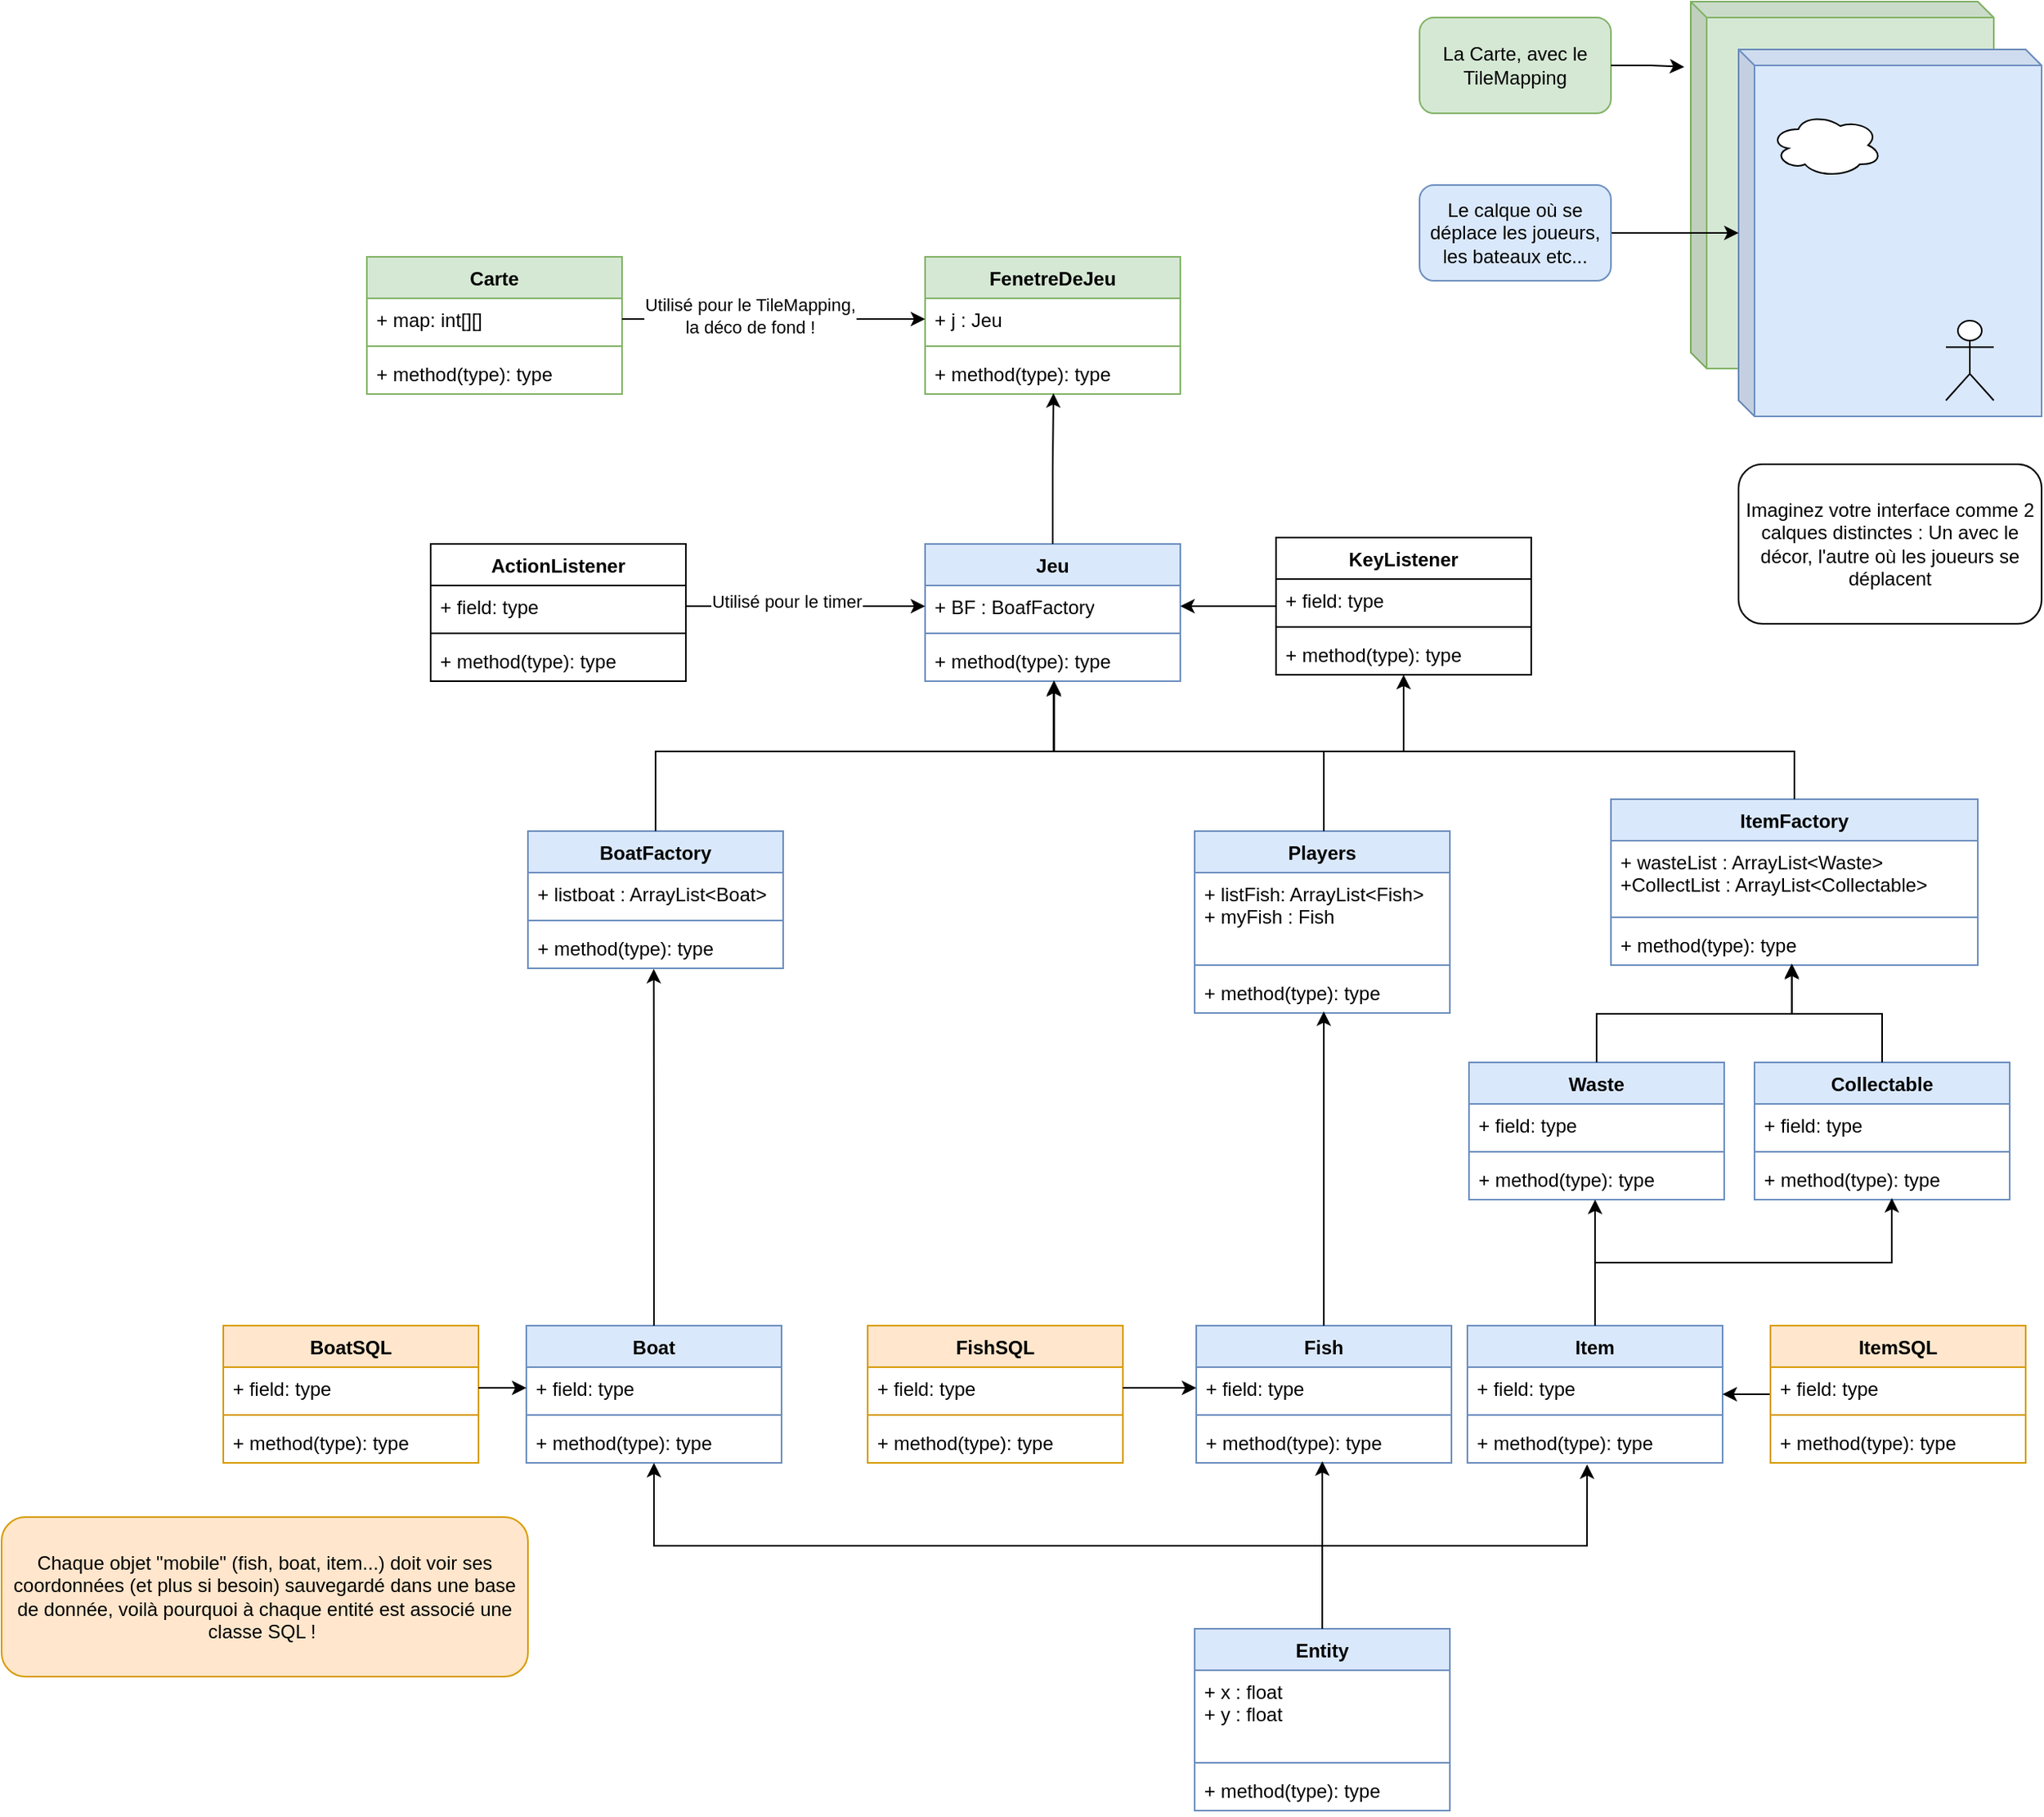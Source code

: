 <mxfile version="26.2.15" pages="2">
  <diagram id="wMx2Sbm0326QhORqxBeB" name="UML">
    <mxGraphModel dx="2183" dy="2017" grid="1" gridSize="10" guides="1" tooltips="1" connect="1" arrows="1" fold="1" page="1" pageScale="1" pageWidth="827" pageHeight="1169" math="0" shadow="0">
      <root>
        <mxCell id="0" />
        <mxCell id="1" parent="0" />
        <mxCell id="l6ayqC-Qjcif75c0pYKw-1" value="FenetreDeJeu" style="swimlane;fontStyle=1;align=center;verticalAlign=top;childLayout=stackLayout;horizontal=1;startSize=26;horizontalStack=0;resizeParent=1;resizeParentMax=0;resizeLast=0;collapsible=1;marginBottom=0;whiteSpace=wrap;html=1;fillColor=#d5e8d4;strokeColor=#82b366;" vertex="1" parent="1">
          <mxGeometry x="370" y="80" width="160" height="86" as="geometry" />
        </mxCell>
        <mxCell id="l6ayqC-Qjcif75c0pYKw-2" value="+ j : Jeu" style="text;strokeColor=none;fillColor=none;align=left;verticalAlign=top;spacingLeft=4;spacingRight=4;overflow=hidden;rotatable=0;points=[[0,0.5],[1,0.5]];portConstraint=eastwest;whiteSpace=wrap;html=1;" vertex="1" parent="l6ayqC-Qjcif75c0pYKw-1">
          <mxGeometry y="26" width="160" height="26" as="geometry" />
        </mxCell>
        <mxCell id="l6ayqC-Qjcif75c0pYKw-3" value="" style="line;strokeWidth=1;fillColor=none;align=left;verticalAlign=middle;spacingTop=-1;spacingLeft=3;spacingRight=3;rotatable=0;labelPosition=right;points=[];portConstraint=eastwest;strokeColor=inherit;" vertex="1" parent="l6ayqC-Qjcif75c0pYKw-1">
          <mxGeometry y="52" width="160" height="8" as="geometry" />
        </mxCell>
        <mxCell id="l6ayqC-Qjcif75c0pYKw-4" value="+ method(type): type" style="text;strokeColor=none;fillColor=none;align=left;verticalAlign=top;spacingLeft=4;spacingRight=4;overflow=hidden;rotatable=0;points=[[0,0.5],[1,0.5]];portConstraint=eastwest;whiteSpace=wrap;html=1;" vertex="1" parent="l6ayqC-Qjcif75c0pYKw-1">
          <mxGeometry y="60" width="160" height="26" as="geometry" />
        </mxCell>
        <mxCell id="l6ayqC-Qjcif75c0pYKw-5" value="Jeu" style="swimlane;fontStyle=1;align=center;verticalAlign=top;childLayout=stackLayout;horizontal=1;startSize=26;horizontalStack=0;resizeParent=1;resizeParentMax=0;resizeLast=0;collapsible=1;marginBottom=0;whiteSpace=wrap;html=1;fillColor=#dae8fc;strokeColor=#6c8ebf;" vertex="1" parent="1">
          <mxGeometry x="370" y="260" width="160" height="86" as="geometry" />
        </mxCell>
        <mxCell id="l6ayqC-Qjcif75c0pYKw-6" value="+ BF : BoafFactory" style="text;strokeColor=none;fillColor=none;align=left;verticalAlign=top;spacingLeft=4;spacingRight=4;overflow=hidden;rotatable=0;points=[[0,0.5],[1,0.5]];portConstraint=eastwest;whiteSpace=wrap;html=1;" vertex="1" parent="l6ayqC-Qjcif75c0pYKw-5">
          <mxGeometry y="26" width="160" height="26" as="geometry" />
        </mxCell>
        <mxCell id="l6ayqC-Qjcif75c0pYKw-7" value="" style="line;strokeWidth=1;fillColor=none;align=left;verticalAlign=middle;spacingTop=-1;spacingLeft=3;spacingRight=3;rotatable=0;labelPosition=right;points=[];portConstraint=eastwest;strokeColor=inherit;" vertex="1" parent="l6ayqC-Qjcif75c0pYKw-5">
          <mxGeometry y="52" width="160" height="8" as="geometry" />
        </mxCell>
        <mxCell id="l6ayqC-Qjcif75c0pYKw-8" value="+ method(type): type" style="text;strokeColor=none;fillColor=none;align=left;verticalAlign=top;spacingLeft=4;spacingRight=4;overflow=hidden;rotatable=0;points=[[0,0.5],[1,0.5]];portConstraint=eastwest;whiteSpace=wrap;html=1;" vertex="1" parent="l6ayqC-Qjcif75c0pYKw-5">
          <mxGeometry y="60" width="160" height="26" as="geometry" />
        </mxCell>
        <mxCell id="l6ayqC-Qjcif75c0pYKw-10" value="Entity" style="swimlane;fontStyle=1;align=center;verticalAlign=top;childLayout=stackLayout;horizontal=1;startSize=26;horizontalStack=0;resizeParent=1;resizeParentMax=0;resizeLast=0;collapsible=1;marginBottom=0;whiteSpace=wrap;html=1;fillColor=#dae8fc;strokeColor=#6c8ebf;" vertex="1" parent="1">
          <mxGeometry x="539" y="940" width="160" height="114" as="geometry" />
        </mxCell>
        <mxCell id="l6ayqC-Qjcif75c0pYKw-11" value="+ x : float&lt;div&gt;+ y : float&lt;/div&gt;" style="text;strokeColor=none;fillColor=none;align=left;verticalAlign=top;spacingLeft=4;spacingRight=4;overflow=hidden;rotatable=0;points=[[0,0.5],[1,0.5]];portConstraint=eastwest;whiteSpace=wrap;html=1;" vertex="1" parent="l6ayqC-Qjcif75c0pYKw-10">
          <mxGeometry y="26" width="160" height="54" as="geometry" />
        </mxCell>
        <mxCell id="l6ayqC-Qjcif75c0pYKw-12" value="" style="line;strokeWidth=1;fillColor=none;align=left;verticalAlign=middle;spacingTop=-1;spacingLeft=3;spacingRight=3;rotatable=0;labelPosition=right;points=[];portConstraint=eastwest;strokeColor=inherit;" vertex="1" parent="l6ayqC-Qjcif75c0pYKw-10">
          <mxGeometry y="80" width="160" height="8" as="geometry" />
        </mxCell>
        <mxCell id="l6ayqC-Qjcif75c0pYKw-13" value="+ method(type): type" style="text;strokeColor=none;fillColor=none;align=left;verticalAlign=top;spacingLeft=4;spacingRight=4;overflow=hidden;rotatable=0;points=[[0,0.5],[1,0.5]];portConstraint=eastwest;whiteSpace=wrap;html=1;" vertex="1" parent="l6ayqC-Qjcif75c0pYKw-10">
          <mxGeometry y="88" width="160" height="26" as="geometry" />
        </mxCell>
        <mxCell id="l6ayqC-Qjcif75c0pYKw-14" value="Boat" style="swimlane;fontStyle=1;align=center;verticalAlign=top;childLayout=stackLayout;horizontal=1;startSize=26;horizontalStack=0;resizeParent=1;resizeParentMax=0;resizeLast=0;collapsible=1;marginBottom=0;whiteSpace=wrap;html=1;fillColor=#dae8fc;strokeColor=#6c8ebf;" vertex="1" parent="1">
          <mxGeometry x="120" y="750" width="160" height="86" as="geometry" />
        </mxCell>
        <mxCell id="l6ayqC-Qjcif75c0pYKw-15" value="+ field: type" style="text;strokeColor=none;fillColor=none;align=left;verticalAlign=top;spacingLeft=4;spacingRight=4;overflow=hidden;rotatable=0;points=[[0,0.5],[1,0.5]];portConstraint=eastwest;whiteSpace=wrap;html=1;" vertex="1" parent="l6ayqC-Qjcif75c0pYKw-14">
          <mxGeometry y="26" width="160" height="26" as="geometry" />
        </mxCell>
        <mxCell id="l6ayqC-Qjcif75c0pYKw-16" value="" style="line;strokeWidth=1;fillColor=none;align=left;verticalAlign=middle;spacingTop=-1;spacingLeft=3;spacingRight=3;rotatable=0;labelPosition=right;points=[];portConstraint=eastwest;strokeColor=inherit;" vertex="1" parent="l6ayqC-Qjcif75c0pYKw-14">
          <mxGeometry y="52" width="160" height="8" as="geometry" />
        </mxCell>
        <mxCell id="l6ayqC-Qjcif75c0pYKw-17" value="+ method(type): type" style="text;strokeColor=none;fillColor=none;align=left;verticalAlign=top;spacingLeft=4;spacingRight=4;overflow=hidden;rotatable=0;points=[[0,0.5],[1,0.5]];portConstraint=eastwest;whiteSpace=wrap;html=1;" vertex="1" parent="l6ayqC-Qjcif75c0pYKw-14">
          <mxGeometry y="60" width="160" height="26" as="geometry" />
        </mxCell>
        <mxCell id="l6ayqC-Qjcif75c0pYKw-18" value="Waste" style="swimlane;fontStyle=1;align=center;verticalAlign=top;childLayout=stackLayout;horizontal=1;startSize=26;horizontalStack=0;resizeParent=1;resizeParentMax=0;resizeLast=0;collapsible=1;marginBottom=0;whiteSpace=wrap;html=1;fillColor=#dae8fc;strokeColor=#6c8ebf;" vertex="1" parent="1">
          <mxGeometry x="711" y="585" width="160" height="86" as="geometry" />
        </mxCell>
        <mxCell id="l6ayqC-Qjcif75c0pYKw-19" value="+ field: type" style="text;strokeColor=none;fillColor=none;align=left;verticalAlign=top;spacingLeft=4;spacingRight=4;overflow=hidden;rotatable=0;points=[[0,0.5],[1,0.5]];portConstraint=eastwest;whiteSpace=wrap;html=1;" vertex="1" parent="l6ayqC-Qjcif75c0pYKw-18">
          <mxGeometry y="26" width="160" height="26" as="geometry" />
        </mxCell>
        <mxCell id="l6ayqC-Qjcif75c0pYKw-20" value="" style="line;strokeWidth=1;fillColor=none;align=left;verticalAlign=middle;spacingTop=-1;spacingLeft=3;spacingRight=3;rotatable=0;labelPosition=right;points=[];portConstraint=eastwest;strokeColor=inherit;" vertex="1" parent="l6ayqC-Qjcif75c0pYKw-18">
          <mxGeometry y="52" width="160" height="8" as="geometry" />
        </mxCell>
        <mxCell id="l6ayqC-Qjcif75c0pYKw-21" value="+ method(type): type" style="text;strokeColor=none;fillColor=none;align=left;verticalAlign=top;spacingLeft=4;spacingRight=4;overflow=hidden;rotatable=0;points=[[0,0.5],[1,0.5]];portConstraint=eastwest;whiteSpace=wrap;html=1;" vertex="1" parent="l6ayqC-Qjcif75c0pYKw-18">
          <mxGeometry y="60" width="160" height="26" as="geometry" />
        </mxCell>
        <mxCell id="l6ayqC-Qjcif75c0pYKw-22" value="Item" style="swimlane;fontStyle=1;align=center;verticalAlign=top;childLayout=stackLayout;horizontal=1;startSize=26;horizontalStack=0;resizeParent=1;resizeParentMax=0;resizeLast=0;collapsible=1;marginBottom=0;whiteSpace=wrap;html=1;fillColor=#dae8fc;strokeColor=#6c8ebf;" vertex="1" parent="1">
          <mxGeometry x="710" y="750" width="160" height="86" as="geometry" />
        </mxCell>
        <mxCell id="l6ayqC-Qjcif75c0pYKw-23" value="+ field: type" style="text;strokeColor=none;fillColor=none;align=left;verticalAlign=top;spacingLeft=4;spacingRight=4;overflow=hidden;rotatable=0;points=[[0,0.5],[1,0.5]];portConstraint=eastwest;whiteSpace=wrap;html=1;" vertex="1" parent="l6ayqC-Qjcif75c0pYKw-22">
          <mxGeometry y="26" width="160" height="26" as="geometry" />
        </mxCell>
        <mxCell id="l6ayqC-Qjcif75c0pYKw-24" value="" style="line;strokeWidth=1;fillColor=none;align=left;verticalAlign=middle;spacingTop=-1;spacingLeft=3;spacingRight=3;rotatable=0;labelPosition=right;points=[];portConstraint=eastwest;strokeColor=inherit;" vertex="1" parent="l6ayqC-Qjcif75c0pYKw-22">
          <mxGeometry y="52" width="160" height="8" as="geometry" />
        </mxCell>
        <mxCell id="l6ayqC-Qjcif75c0pYKw-25" value="+ method(type): type" style="text;strokeColor=none;fillColor=none;align=left;verticalAlign=top;spacingLeft=4;spacingRight=4;overflow=hidden;rotatable=0;points=[[0,0.5],[1,0.5]];portConstraint=eastwest;whiteSpace=wrap;html=1;" vertex="1" parent="l6ayqC-Qjcif75c0pYKw-22">
          <mxGeometry y="60" width="160" height="26" as="geometry" />
        </mxCell>
        <mxCell id="l6ayqC-Qjcif75c0pYKw-26" style="edgeStyle=orthogonalEdgeStyle;rounded=0;orthogonalLoop=1;jettySize=auto;html=1;entryX=0.5;entryY=1;entryDx=0;entryDy=0;entryPerimeter=0;exitX=0.5;exitY=0;exitDx=0;exitDy=0;" edge="1" parent="1" source="l6ayqC-Qjcif75c0pYKw-10" target="l6ayqC-Qjcif75c0pYKw-17">
          <mxGeometry relative="1" as="geometry" />
        </mxCell>
        <mxCell id="l6ayqC-Qjcif75c0pYKw-27" value="Fish" style="swimlane;fontStyle=1;align=center;verticalAlign=top;childLayout=stackLayout;horizontal=1;startSize=26;horizontalStack=0;resizeParent=1;resizeParentMax=0;resizeLast=0;collapsible=1;marginBottom=0;whiteSpace=wrap;html=1;fillColor=#dae8fc;strokeColor=#6c8ebf;" vertex="1" parent="1">
          <mxGeometry x="540" y="750" width="160" height="86" as="geometry" />
        </mxCell>
        <mxCell id="l6ayqC-Qjcif75c0pYKw-28" value="+ field: type" style="text;strokeColor=none;fillColor=none;align=left;verticalAlign=top;spacingLeft=4;spacingRight=4;overflow=hidden;rotatable=0;points=[[0,0.5],[1,0.5]];portConstraint=eastwest;whiteSpace=wrap;html=1;" vertex="1" parent="l6ayqC-Qjcif75c0pYKw-27">
          <mxGeometry y="26" width="160" height="26" as="geometry" />
        </mxCell>
        <mxCell id="l6ayqC-Qjcif75c0pYKw-29" value="" style="line;strokeWidth=1;fillColor=none;align=left;verticalAlign=middle;spacingTop=-1;spacingLeft=3;spacingRight=3;rotatable=0;labelPosition=right;points=[];portConstraint=eastwest;strokeColor=inherit;" vertex="1" parent="l6ayqC-Qjcif75c0pYKw-27">
          <mxGeometry y="52" width="160" height="8" as="geometry" />
        </mxCell>
        <mxCell id="l6ayqC-Qjcif75c0pYKw-30" value="+ method(type): type" style="text;strokeColor=none;fillColor=none;align=left;verticalAlign=top;spacingLeft=4;spacingRight=4;overflow=hidden;rotatable=0;points=[[0,0.5],[1,0.5]];portConstraint=eastwest;whiteSpace=wrap;html=1;" vertex="1" parent="l6ayqC-Qjcif75c0pYKw-27">
          <mxGeometry y="60" width="160" height="26" as="geometry" />
        </mxCell>
        <mxCell id="l6ayqC-Qjcif75c0pYKw-31" style="edgeStyle=orthogonalEdgeStyle;rounded=0;orthogonalLoop=1;jettySize=auto;html=1;entryX=0.494;entryY=0.962;entryDx=0;entryDy=0;entryPerimeter=0;" edge="1" parent="1" source="l6ayqC-Qjcif75c0pYKw-10" target="l6ayqC-Qjcif75c0pYKw-30">
          <mxGeometry relative="1" as="geometry" />
        </mxCell>
        <mxCell id="l6ayqC-Qjcif75c0pYKw-32" style="edgeStyle=orthogonalEdgeStyle;rounded=0;orthogonalLoop=1;jettySize=auto;html=1;entryX=0.469;entryY=1.038;entryDx=0;entryDy=0;entryPerimeter=0;" edge="1" parent="1" source="l6ayqC-Qjcif75c0pYKw-10" target="l6ayqC-Qjcif75c0pYKw-25">
          <mxGeometry relative="1" as="geometry" />
        </mxCell>
        <mxCell id="l6ayqC-Qjcif75c0pYKw-33" style="edgeStyle=orthogonalEdgeStyle;rounded=0;orthogonalLoop=1;jettySize=auto;html=1;entryX=0.494;entryY=1;entryDx=0;entryDy=0;entryPerimeter=0;" edge="1" parent="1" source="l6ayqC-Qjcif75c0pYKw-22" target="l6ayqC-Qjcif75c0pYKw-21">
          <mxGeometry relative="1" as="geometry" />
        </mxCell>
        <mxCell id="l6ayqC-Qjcif75c0pYKw-34" value="Collectable" style="swimlane;fontStyle=1;align=center;verticalAlign=top;childLayout=stackLayout;horizontal=1;startSize=26;horizontalStack=0;resizeParent=1;resizeParentMax=0;resizeLast=0;collapsible=1;marginBottom=0;whiteSpace=wrap;html=1;fillColor=#dae8fc;strokeColor=#6c8ebf;" vertex="1" parent="1">
          <mxGeometry x="890" y="585" width="160" height="86" as="geometry" />
        </mxCell>
        <mxCell id="l6ayqC-Qjcif75c0pYKw-35" value="+ field: type" style="text;strokeColor=none;fillColor=none;align=left;verticalAlign=top;spacingLeft=4;spacingRight=4;overflow=hidden;rotatable=0;points=[[0,0.5],[1,0.5]];portConstraint=eastwest;whiteSpace=wrap;html=1;" vertex="1" parent="l6ayqC-Qjcif75c0pYKw-34">
          <mxGeometry y="26" width="160" height="26" as="geometry" />
        </mxCell>
        <mxCell id="l6ayqC-Qjcif75c0pYKw-36" value="" style="line;strokeWidth=1;fillColor=none;align=left;verticalAlign=middle;spacingTop=-1;spacingLeft=3;spacingRight=3;rotatable=0;labelPosition=right;points=[];portConstraint=eastwest;strokeColor=inherit;" vertex="1" parent="l6ayqC-Qjcif75c0pYKw-34">
          <mxGeometry y="52" width="160" height="8" as="geometry" />
        </mxCell>
        <mxCell id="l6ayqC-Qjcif75c0pYKw-37" value="+ method(type): type" style="text;strokeColor=none;fillColor=none;align=left;verticalAlign=top;spacingLeft=4;spacingRight=4;overflow=hidden;rotatable=0;points=[[0,0.5],[1,0.5]];portConstraint=eastwest;whiteSpace=wrap;html=1;" vertex="1" parent="l6ayqC-Qjcif75c0pYKw-34">
          <mxGeometry y="60" width="160" height="26" as="geometry" />
        </mxCell>
        <mxCell id="l6ayqC-Qjcif75c0pYKw-38" style="edgeStyle=orthogonalEdgeStyle;rounded=0;orthogonalLoop=1;jettySize=auto;html=1;exitX=0.5;exitY=0;exitDx=0;exitDy=0;entryX=0.538;entryY=0.962;entryDx=0;entryDy=0;entryPerimeter=0;" edge="1" parent="1" source="l6ayqC-Qjcif75c0pYKw-22" target="l6ayqC-Qjcif75c0pYKw-37">
          <mxGeometry relative="1" as="geometry" />
        </mxCell>
        <mxCell id="l6ayqC-Qjcif75c0pYKw-69" style="edgeStyle=orthogonalEdgeStyle;rounded=0;orthogonalLoop=1;jettySize=auto;html=1;entryX=0.5;entryY=1;entryDx=0;entryDy=0;" edge="1" parent="1" source="l6ayqC-Qjcif75c0pYKw-39" target="l6ayqC-Qjcif75c0pYKw-64">
          <mxGeometry relative="1" as="geometry">
            <Array as="points">
              <mxPoint x="620" y="390" />
              <mxPoint x="670" y="390" />
            </Array>
          </mxGeometry>
        </mxCell>
        <mxCell id="l6ayqC-Qjcif75c0pYKw-39" value="Players" style="swimlane;fontStyle=1;align=center;verticalAlign=top;childLayout=stackLayout;horizontal=1;startSize=26;horizontalStack=0;resizeParent=1;resizeParentMax=0;resizeLast=0;collapsible=1;marginBottom=0;whiteSpace=wrap;html=1;fillColor=#dae8fc;strokeColor=#6c8ebf;" vertex="1" parent="1">
          <mxGeometry x="539" y="440" width="160" height="114" as="geometry" />
        </mxCell>
        <mxCell id="l6ayqC-Qjcif75c0pYKw-40" value="+ listFish: ArrayList&amp;lt;Fish&amp;gt;&lt;br&gt;+ myFish : Fish" style="text;strokeColor=none;fillColor=none;align=left;verticalAlign=top;spacingLeft=4;spacingRight=4;overflow=hidden;rotatable=0;points=[[0,0.5],[1,0.5]];portConstraint=eastwest;whiteSpace=wrap;html=1;" vertex="1" parent="l6ayqC-Qjcif75c0pYKw-39">
          <mxGeometry y="26" width="160" height="54" as="geometry" />
        </mxCell>
        <mxCell id="l6ayqC-Qjcif75c0pYKw-41" value="" style="line;strokeWidth=1;fillColor=none;align=left;verticalAlign=middle;spacingTop=-1;spacingLeft=3;spacingRight=3;rotatable=0;labelPosition=right;points=[];portConstraint=eastwest;strokeColor=inherit;" vertex="1" parent="l6ayqC-Qjcif75c0pYKw-39">
          <mxGeometry y="80" width="160" height="8" as="geometry" />
        </mxCell>
        <mxCell id="l6ayqC-Qjcif75c0pYKw-42" value="+ method(type): type" style="text;strokeColor=none;fillColor=none;align=left;verticalAlign=top;spacingLeft=4;spacingRight=4;overflow=hidden;rotatable=0;points=[[0,0.5],[1,0.5]];portConstraint=eastwest;whiteSpace=wrap;html=1;" vertex="1" parent="l6ayqC-Qjcif75c0pYKw-39">
          <mxGeometry y="88" width="160" height="26" as="geometry" />
        </mxCell>
        <mxCell id="l6ayqC-Qjcif75c0pYKw-43" style="edgeStyle=orthogonalEdgeStyle;rounded=0;orthogonalLoop=1;jettySize=auto;html=1;entryX=0.506;entryY=0.962;entryDx=0;entryDy=0;entryPerimeter=0;" edge="1" parent="1" source="l6ayqC-Qjcif75c0pYKw-27" target="l6ayqC-Qjcif75c0pYKw-42">
          <mxGeometry relative="1" as="geometry" />
        </mxCell>
        <mxCell id="l6ayqC-Qjcif75c0pYKw-44" value="BoatFactory" style="swimlane;fontStyle=1;align=center;verticalAlign=top;childLayout=stackLayout;horizontal=1;startSize=26;horizontalStack=0;resizeParent=1;resizeParentMax=0;resizeLast=0;collapsible=1;marginBottom=0;whiteSpace=wrap;html=1;fillColor=#dae8fc;strokeColor=#6c8ebf;" vertex="1" parent="1">
          <mxGeometry x="121" y="440" width="160" height="86" as="geometry" />
        </mxCell>
        <mxCell id="l6ayqC-Qjcif75c0pYKw-45" value="+ listboat : ArrayList&amp;lt;Boat&amp;gt;" style="text;strokeColor=none;fillColor=none;align=left;verticalAlign=top;spacingLeft=4;spacingRight=4;overflow=hidden;rotatable=0;points=[[0,0.5],[1,0.5]];portConstraint=eastwest;whiteSpace=wrap;html=1;" vertex="1" parent="l6ayqC-Qjcif75c0pYKw-44">
          <mxGeometry y="26" width="160" height="26" as="geometry" />
        </mxCell>
        <mxCell id="l6ayqC-Qjcif75c0pYKw-46" value="" style="line;strokeWidth=1;fillColor=none;align=left;verticalAlign=middle;spacingTop=-1;spacingLeft=3;spacingRight=3;rotatable=0;labelPosition=right;points=[];portConstraint=eastwest;strokeColor=inherit;" vertex="1" parent="l6ayqC-Qjcif75c0pYKw-44">
          <mxGeometry y="52" width="160" height="8" as="geometry" />
        </mxCell>
        <mxCell id="l6ayqC-Qjcif75c0pYKw-47" value="+ method(type): type" style="text;strokeColor=none;fillColor=none;align=left;verticalAlign=top;spacingLeft=4;spacingRight=4;overflow=hidden;rotatable=0;points=[[0,0.5],[1,0.5]];portConstraint=eastwest;whiteSpace=wrap;html=1;" vertex="1" parent="l6ayqC-Qjcif75c0pYKw-44">
          <mxGeometry y="60" width="160" height="26" as="geometry" />
        </mxCell>
        <mxCell id="l6ayqC-Qjcif75c0pYKw-52" style="edgeStyle=orthogonalEdgeStyle;rounded=0;orthogonalLoop=1;jettySize=auto;html=1;exitX=0.5;exitY=0;exitDx=0;exitDy=0;entryX=0.493;entryY=1.013;entryDx=0;entryDy=0;entryPerimeter=0;" edge="1" parent="1" source="l6ayqC-Qjcif75c0pYKw-14" target="l6ayqC-Qjcif75c0pYKw-47">
          <mxGeometry relative="1" as="geometry" />
        </mxCell>
        <mxCell id="l6ayqC-Qjcif75c0pYKw-56" style="edgeStyle=orthogonalEdgeStyle;rounded=0;orthogonalLoop=1;jettySize=auto;html=1;entryX=0.503;entryY=0.981;entryDx=0;entryDy=0;entryPerimeter=0;" edge="1" parent="1" source="l6ayqC-Qjcif75c0pYKw-5" target="l6ayqC-Qjcif75c0pYKw-4">
          <mxGeometry relative="1" as="geometry" />
        </mxCell>
        <mxCell id="l6ayqC-Qjcif75c0pYKw-57" style="edgeStyle=orthogonalEdgeStyle;rounded=0;orthogonalLoop=1;jettySize=auto;html=1;entryX=0.505;entryY=0.981;entryDx=0;entryDy=0;entryPerimeter=0;" edge="1" parent="1" source="l6ayqC-Qjcif75c0pYKw-44" target="l6ayqC-Qjcif75c0pYKw-8">
          <mxGeometry relative="1" as="geometry">
            <Array as="points">
              <mxPoint x="201" y="390" />
              <mxPoint x="451" y="390" />
            </Array>
          </mxGeometry>
        </mxCell>
        <mxCell id="l6ayqC-Qjcif75c0pYKw-58" value="ActionListener" style="swimlane;fontStyle=1;align=center;verticalAlign=top;childLayout=stackLayout;horizontal=1;startSize=26;horizontalStack=0;resizeParent=1;resizeParentMax=0;resizeLast=0;collapsible=1;marginBottom=0;whiteSpace=wrap;html=1;" vertex="1" parent="1">
          <mxGeometry x="60" y="260" width="160" height="86" as="geometry" />
        </mxCell>
        <mxCell id="l6ayqC-Qjcif75c0pYKw-59" value="+ field: type" style="text;strokeColor=none;fillColor=none;align=left;verticalAlign=top;spacingLeft=4;spacingRight=4;overflow=hidden;rotatable=0;points=[[0,0.5],[1,0.5]];portConstraint=eastwest;whiteSpace=wrap;html=1;" vertex="1" parent="l6ayqC-Qjcif75c0pYKw-58">
          <mxGeometry y="26" width="160" height="26" as="geometry" />
        </mxCell>
        <mxCell id="l6ayqC-Qjcif75c0pYKw-60" value="" style="line;strokeWidth=1;fillColor=none;align=left;verticalAlign=middle;spacingTop=-1;spacingLeft=3;spacingRight=3;rotatable=0;labelPosition=right;points=[];portConstraint=eastwest;strokeColor=inherit;" vertex="1" parent="l6ayqC-Qjcif75c0pYKw-58">
          <mxGeometry y="52" width="160" height="8" as="geometry" />
        </mxCell>
        <mxCell id="l6ayqC-Qjcif75c0pYKw-61" value="+ method(type): type" style="text;strokeColor=none;fillColor=none;align=left;verticalAlign=top;spacingLeft=4;spacingRight=4;overflow=hidden;rotatable=0;points=[[0,0.5],[1,0.5]];portConstraint=eastwest;whiteSpace=wrap;html=1;" vertex="1" parent="l6ayqC-Qjcif75c0pYKw-58">
          <mxGeometry y="60" width="160" height="26" as="geometry" />
        </mxCell>
        <mxCell id="l6ayqC-Qjcif75c0pYKw-62" style="edgeStyle=orthogonalEdgeStyle;rounded=0;orthogonalLoop=1;jettySize=auto;html=1;" edge="1" parent="1" source="l6ayqC-Qjcif75c0pYKw-59" target="l6ayqC-Qjcif75c0pYKw-6">
          <mxGeometry relative="1" as="geometry" />
        </mxCell>
        <mxCell id="l6ayqC-Qjcif75c0pYKw-63" value="Utilisé pour le timer" style="edgeLabel;html=1;align=center;verticalAlign=middle;resizable=0;points=[];" vertex="1" connectable="0" parent="l6ayqC-Qjcif75c0pYKw-62">
          <mxGeometry x="-0.167" y="3" relative="1" as="geometry">
            <mxPoint as="offset" />
          </mxGeometry>
        </mxCell>
        <mxCell id="l6ayqC-Qjcif75c0pYKw-68" style="edgeStyle=orthogonalEdgeStyle;rounded=0;orthogonalLoop=1;jettySize=auto;html=1;entryX=1;entryY=0.5;entryDx=0;entryDy=0;" edge="1" parent="1" source="l6ayqC-Qjcif75c0pYKw-64" target="l6ayqC-Qjcif75c0pYKw-6">
          <mxGeometry relative="1" as="geometry" />
        </mxCell>
        <mxCell id="l6ayqC-Qjcif75c0pYKw-64" value="KeyListener" style="swimlane;fontStyle=1;align=center;verticalAlign=top;childLayout=stackLayout;horizontal=1;startSize=26;horizontalStack=0;resizeParent=1;resizeParentMax=0;resizeLast=0;collapsible=1;marginBottom=0;whiteSpace=wrap;html=1;" vertex="1" parent="1">
          <mxGeometry x="590" y="256" width="160" height="86" as="geometry" />
        </mxCell>
        <mxCell id="l6ayqC-Qjcif75c0pYKw-65" value="+ field: type" style="text;strokeColor=none;fillColor=none;align=left;verticalAlign=top;spacingLeft=4;spacingRight=4;overflow=hidden;rotatable=0;points=[[0,0.5],[1,0.5]];portConstraint=eastwest;whiteSpace=wrap;html=1;" vertex="1" parent="l6ayqC-Qjcif75c0pYKw-64">
          <mxGeometry y="26" width="160" height="26" as="geometry" />
        </mxCell>
        <mxCell id="l6ayqC-Qjcif75c0pYKw-66" value="" style="line;strokeWidth=1;fillColor=none;align=left;verticalAlign=middle;spacingTop=-1;spacingLeft=3;spacingRight=3;rotatable=0;labelPosition=right;points=[];portConstraint=eastwest;strokeColor=inherit;" vertex="1" parent="l6ayqC-Qjcif75c0pYKw-64">
          <mxGeometry y="52" width="160" height="8" as="geometry" />
        </mxCell>
        <mxCell id="l6ayqC-Qjcif75c0pYKw-67" value="+ method(type): type" style="text;strokeColor=none;fillColor=none;align=left;verticalAlign=top;spacingLeft=4;spacingRight=4;overflow=hidden;rotatable=0;points=[[0,0.5],[1,0.5]];portConstraint=eastwest;whiteSpace=wrap;html=1;" vertex="1" parent="l6ayqC-Qjcif75c0pYKw-64">
          <mxGeometry y="60" width="160" height="26" as="geometry" />
        </mxCell>
        <mxCell id="l6ayqC-Qjcif75c0pYKw-70" value="ItemFactory" style="swimlane;fontStyle=1;align=center;verticalAlign=top;childLayout=stackLayout;horizontal=1;startSize=26;horizontalStack=0;resizeParent=1;resizeParentMax=0;resizeLast=0;collapsible=1;marginBottom=0;whiteSpace=wrap;html=1;fillColor=#dae8fc;strokeColor=#6c8ebf;" vertex="1" parent="1">
          <mxGeometry x="800" y="420" width="230" height="104" as="geometry" />
        </mxCell>
        <mxCell id="l6ayqC-Qjcif75c0pYKw-71" value="+ wasteList : ArrayList&amp;lt;Waste&amp;gt;&lt;br&gt;+CollectList : ArrayList&amp;lt;Collectable&amp;gt;" style="text;strokeColor=none;fillColor=none;align=left;verticalAlign=top;spacingLeft=4;spacingRight=4;overflow=hidden;rotatable=0;points=[[0,0.5],[1,0.5]];portConstraint=eastwest;whiteSpace=wrap;html=1;" vertex="1" parent="l6ayqC-Qjcif75c0pYKw-70">
          <mxGeometry y="26" width="230" height="44" as="geometry" />
        </mxCell>
        <mxCell id="l6ayqC-Qjcif75c0pYKw-72" value="" style="line;strokeWidth=1;fillColor=none;align=left;verticalAlign=middle;spacingTop=-1;spacingLeft=3;spacingRight=3;rotatable=0;labelPosition=right;points=[];portConstraint=eastwest;strokeColor=inherit;" vertex="1" parent="l6ayqC-Qjcif75c0pYKw-70">
          <mxGeometry y="70" width="230" height="8" as="geometry" />
        </mxCell>
        <mxCell id="l6ayqC-Qjcif75c0pYKw-73" value="+ method(type): type" style="text;strokeColor=none;fillColor=none;align=left;verticalAlign=top;spacingLeft=4;spacingRight=4;overflow=hidden;rotatable=0;points=[[0,0.5],[1,0.5]];portConstraint=eastwest;whiteSpace=wrap;html=1;" vertex="1" parent="l6ayqC-Qjcif75c0pYKw-70">
          <mxGeometry y="78" width="230" height="26" as="geometry" />
        </mxCell>
        <mxCell id="l6ayqC-Qjcif75c0pYKw-74" style="edgeStyle=orthogonalEdgeStyle;rounded=0;orthogonalLoop=1;jettySize=auto;html=1;entryX=0.493;entryY=0.962;entryDx=0;entryDy=0;entryPerimeter=0;" edge="1" parent="1" source="l6ayqC-Qjcif75c0pYKw-18" target="l6ayqC-Qjcif75c0pYKw-73">
          <mxGeometry relative="1" as="geometry" />
        </mxCell>
        <mxCell id="l6ayqC-Qjcif75c0pYKw-75" style="edgeStyle=orthogonalEdgeStyle;rounded=0;orthogonalLoop=1;jettySize=auto;html=1;entryX=0.493;entryY=0.994;entryDx=0;entryDy=0;entryPerimeter=0;" edge="1" parent="1" source="l6ayqC-Qjcif75c0pYKw-34" target="l6ayqC-Qjcif75c0pYKw-73">
          <mxGeometry relative="1" as="geometry" />
        </mxCell>
        <mxCell id="l6ayqC-Qjcif75c0pYKw-76" style="edgeStyle=orthogonalEdgeStyle;rounded=0;orthogonalLoop=1;jettySize=auto;html=1;entryX=0.505;entryY=1.013;entryDx=0;entryDy=0;entryPerimeter=0;" edge="1" parent="1" source="l6ayqC-Qjcif75c0pYKw-39" target="l6ayqC-Qjcif75c0pYKw-8">
          <mxGeometry relative="1" as="geometry">
            <Array as="points">
              <mxPoint x="620" y="390" />
              <mxPoint x="451" y="390" />
            </Array>
          </mxGeometry>
        </mxCell>
        <mxCell id="l6ayqC-Qjcif75c0pYKw-78" style="edgeStyle=orthogonalEdgeStyle;rounded=0;orthogonalLoop=1;jettySize=auto;html=1;entryX=0.504;entryY=1.018;entryDx=0;entryDy=0;entryPerimeter=0;" edge="1" parent="1" source="l6ayqC-Qjcif75c0pYKw-70" target="l6ayqC-Qjcif75c0pYKw-8">
          <mxGeometry relative="1" as="geometry">
            <Array as="points">
              <mxPoint x="915" y="390" />
              <mxPoint x="451" y="390" />
            </Array>
          </mxGeometry>
        </mxCell>
        <mxCell id="Rtyj-0Sm4DJBrR9km7Rv-1" value="Carte" style="swimlane;fontStyle=1;align=center;verticalAlign=top;childLayout=stackLayout;horizontal=1;startSize=26;horizontalStack=0;resizeParent=1;resizeParentMax=0;resizeLast=0;collapsible=1;marginBottom=0;whiteSpace=wrap;html=1;fillColor=#d5e8d4;strokeColor=#82b366;" vertex="1" parent="1">
          <mxGeometry x="20" y="80" width="160" height="86" as="geometry" />
        </mxCell>
        <mxCell id="Rtyj-0Sm4DJBrR9km7Rv-2" value="+ map: int[][]" style="text;strokeColor=none;fillColor=none;align=left;verticalAlign=top;spacingLeft=4;spacingRight=4;overflow=hidden;rotatable=0;points=[[0,0.5],[1,0.5]];portConstraint=eastwest;whiteSpace=wrap;html=1;" vertex="1" parent="Rtyj-0Sm4DJBrR9km7Rv-1">
          <mxGeometry y="26" width="160" height="26" as="geometry" />
        </mxCell>
        <mxCell id="Rtyj-0Sm4DJBrR9km7Rv-3" value="" style="line;strokeWidth=1;fillColor=none;align=left;verticalAlign=middle;spacingTop=-1;spacingLeft=3;spacingRight=3;rotatable=0;labelPosition=right;points=[];portConstraint=eastwest;strokeColor=inherit;" vertex="1" parent="Rtyj-0Sm4DJBrR9km7Rv-1">
          <mxGeometry y="52" width="160" height="8" as="geometry" />
        </mxCell>
        <mxCell id="Rtyj-0Sm4DJBrR9km7Rv-4" value="+ method(type): type" style="text;strokeColor=none;fillColor=none;align=left;verticalAlign=top;spacingLeft=4;spacingRight=4;overflow=hidden;rotatable=0;points=[[0,0.5],[1,0.5]];portConstraint=eastwest;whiteSpace=wrap;html=1;" vertex="1" parent="Rtyj-0Sm4DJBrR9km7Rv-1">
          <mxGeometry y="60" width="160" height="26" as="geometry" />
        </mxCell>
        <mxCell id="Rtyj-0Sm4DJBrR9km7Rv-6" style="edgeStyle=orthogonalEdgeStyle;rounded=0;orthogonalLoop=1;jettySize=auto;html=1;entryX=0;entryY=0.5;entryDx=0;entryDy=0;" edge="1" parent="1" source="Rtyj-0Sm4DJBrR9km7Rv-2" target="l6ayqC-Qjcif75c0pYKw-2">
          <mxGeometry relative="1" as="geometry" />
        </mxCell>
        <mxCell id="Rtyj-0Sm4DJBrR9km7Rv-7" value="Utilisé pour le TileMapping,&lt;div&gt;la déco de fond !&lt;/div&gt;" style="edgeLabel;html=1;align=center;verticalAlign=middle;resizable=0;points=[];" vertex="1" connectable="0" parent="Rtyj-0Sm4DJBrR9km7Rv-6">
          <mxGeometry x="-0.253" y="2" relative="1" as="geometry">
            <mxPoint x="9" as="offset" />
          </mxGeometry>
        </mxCell>
        <mxCell id="Rtyj-0Sm4DJBrR9km7Rv-8" value="FishSQL" style="swimlane;fontStyle=1;align=center;verticalAlign=top;childLayout=stackLayout;horizontal=1;startSize=26;horizontalStack=0;resizeParent=1;resizeParentMax=0;resizeLast=0;collapsible=1;marginBottom=0;whiteSpace=wrap;html=1;fillColor=#ffe6cc;strokeColor=#d79b00;" vertex="1" parent="1">
          <mxGeometry x="334" y="750" width="160" height="86" as="geometry" />
        </mxCell>
        <mxCell id="Rtyj-0Sm4DJBrR9km7Rv-9" value="+ field: type" style="text;strokeColor=none;fillColor=none;align=left;verticalAlign=top;spacingLeft=4;spacingRight=4;overflow=hidden;rotatable=0;points=[[0,0.5],[1,0.5]];portConstraint=eastwest;whiteSpace=wrap;html=1;" vertex="1" parent="Rtyj-0Sm4DJBrR9km7Rv-8">
          <mxGeometry y="26" width="160" height="26" as="geometry" />
        </mxCell>
        <mxCell id="Rtyj-0Sm4DJBrR9km7Rv-10" value="" style="line;strokeWidth=1;fillColor=none;align=left;verticalAlign=middle;spacingTop=-1;spacingLeft=3;spacingRight=3;rotatable=0;labelPosition=right;points=[];portConstraint=eastwest;strokeColor=inherit;" vertex="1" parent="Rtyj-0Sm4DJBrR9km7Rv-8">
          <mxGeometry y="52" width="160" height="8" as="geometry" />
        </mxCell>
        <mxCell id="Rtyj-0Sm4DJBrR9km7Rv-11" value="+ method(type): type" style="text;strokeColor=none;fillColor=none;align=left;verticalAlign=top;spacingLeft=4;spacingRight=4;overflow=hidden;rotatable=0;points=[[0,0.5],[1,0.5]];portConstraint=eastwest;whiteSpace=wrap;html=1;" vertex="1" parent="Rtyj-0Sm4DJBrR9km7Rv-8">
          <mxGeometry y="60" width="160" height="26" as="geometry" />
        </mxCell>
        <mxCell id="Rtyj-0Sm4DJBrR9km7Rv-12" style="edgeStyle=orthogonalEdgeStyle;rounded=0;orthogonalLoop=1;jettySize=auto;html=1;entryX=0;entryY=0.5;entryDx=0;entryDy=0;" edge="1" parent="1" source="Rtyj-0Sm4DJBrR9km7Rv-9" target="l6ayqC-Qjcif75c0pYKw-28">
          <mxGeometry relative="1" as="geometry" />
        </mxCell>
        <mxCell id="Rtyj-0Sm4DJBrR9km7Rv-13" value="BoatSQL" style="swimlane;fontStyle=1;align=center;verticalAlign=top;childLayout=stackLayout;horizontal=1;startSize=26;horizontalStack=0;resizeParent=1;resizeParentMax=0;resizeLast=0;collapsible=1;marginBottom=0;whiteSpace=wrap;html=1;fillColor=#ffe6cc;strokeColor=#d79b00;" vertex="1" parent="1">
          <mxGeometry x="-70" y="750" width="160" height="86" as="geometry" />
        </mxCell>
        <mxCell id="Rtyj-0Sm4DJBrR9km7Rv-14" value="+ field: type" style="text;strokeColor=none;fillColor=none;align=left;verticalAlign=top;spacingLeft=4;spacingRight=4;overflow=hidden;rotatable=0;points=[[0,0.5],[1,0.5]];portConstraint=eastwest;whiteSpace=wrap;html=1;" vertex="1" parent="Rtyj-0Sm4DJBrR9km7Rv-13">
          <mxGeometry y="26" width="160" height="26" as="geometry" />
        </mxCell>
        <mxCell id="Rtyj-0Sm4DJBrR9km7Rv-15" value="" style="line;strokeWidth=1;fillColor=none;align=left;verticalAlign=middle;spacingTop=-1;spacingLeft=3;spacingRight=3;rotatable=0;labelPosition=right;points=[];portConstraint=eastwest;strokeColor=inherit;" vertex="1" parent="Rtyj-0Sm4DJBrR9km7Rv-13">
          <mxGeometry y="52" width="160" height="8" as="geometry" />
        </mxCell>
        <mxCell id="Rtyj-0Sm4DJBrR9km7Rv-16" value="+ method(type): type" style="text;strokeColor=none;fillColor=none;align=left;verticalAlign=top;spacingLeft=4;spacingRight=4;overflow=hidden;rotatable=0;points=[[0,0.5],[1,0.5]];portConstraint=eastwest;whiteSpace=wrap;html=1;" vertex="1" parent="Rtyj-0Sm4DJBrR9km7Rv-13">
          <mxGeometry y="60" width="160" height="26" as="geometry" />
        </mxCell>
        <mxCell id="Rtyj-0Sm4DJBrR9km7Rv-17" style="edgeStyle=orthogonalEdgeStyle;rounded=0;orthogonalLoop=1;jettySize=auto;html=1;" edge="1" parent="1" source="Rtyj-0Sm4DJBrR9km7Rv-14" target="l6ayqC-Qjcif75c0pYKw-15">
          <mxGeometry relative="1" as="geometry" />
        </mxCell>
        <mxCell id="Rtyj-0Sm4DJBrR9km7Rv-23" style="edgeStyle=orthogonalEdgeStyle;rounded=0;orthogonalLoop=1;jettySize=auto;html=1;entryX=1;entryY=0.5;entryDx=0;entryDy=0;" edge="1" parent="1" source="Rtyj-0Sm4DJBrR9km7Rv-18">
          <mxGeometry relative="1" as="geometry">
            <mxPoint x="870" y="793" as="targetPoint" />
          </mxGeometry>
        </mxCell>
        <mxCell id="Rtyj-0Sm4DJBrR9km7Rv-18" value="ItemSQL" style="swimlane;fontStyle=1;align=center;verticalAlign=top;childLayout=stackLayout;horizontal=1;startSize=26;horizontalStack=0;resizeParent=1;resizeParentMax=0;resizeLast=0;collapsible=1;marginBottom=0;whiteSpace=wrap;html=1;fillColor=#ffe6cc;strokeColor=#d79b00;" vertex="1" parent="1">
          <mxGeometry x="900" y="750" width="160" height="86" as="geometry" />
        </mxCell>
        <mxCell id="Rtyj-0Sm4DJBrR9km7Rv-19" value="+ field: type" style="text;strokeColor=none;fillColor=none;align=left;verticalAlign=top;spacingLeft=4;spacingRight=4;overflow=hidden;rotatable=0;points=[[0,0.5],[1,0.5]];portConstraint=eastwest;whiteSpace=wrap;html=1;" vertex="1" parent="Rtyj-0Sm4DJBrR9km7Rv-18">
          <mxGeometry y="26" width="160" height="26" as="geometry" />
        </mxCell>
        <mxCell id="Rtyj-0Sm4DJBrR9km7Rv-20" value="" style="line;strokeWidth=1;fillColor=none;align=left;verticalAlign=middle;spacingTop=-1;spacingLeft=3;spacingRight=3;rotatable=0;labelPosition=right;points=[];portConstraint=eastwest;strokeColor=inherit;" vertex="1" parent="Rtyj-0Sm4DJBrR9km7Rv-18">
          <mxGeometry y="52" width="160" height="8" as="geometry" />
        </mxCell>
        <mxCell id="Rtyj-0Sm4DJBrR9km7Rv-21" value="+ method(type): type" style="text;strokeColor=none;fillColor=none;align=left;verticalAlign=top;spacingLeft=4;spacingRight=4;overflow=hidden;rotatable=0;points=[[0,0.5],[1,0.5]];portConstraint=eastwest;whiteSpace=wrap;html=1;" vertex="1" parent="Rtyj-0Sm4DJBrR9km7Rv-18">
          <mxGeometry y="60" width="160" height="26" as="geometry" />
        </mxCell>
        <mxCell id="Rtyj-0Sm4DJBrR9km7Rv-24" value="" style="shape=cube;whiteSpace=wrap;html=1;boundedLbl=1;backgroundOutline=1;darkOpacity=0.05;darkOpacity2=0.1;size=10;fillColor=#d5e8d4;strokeColor=#82b366;" vertex="1" parent="1">
          <mxGeometry x="850" y="-80" width="190" height="230" as="geometry" />
        </mxCell>
        <mxCell id="Rtyj-0Sm4DJBrR9km7Rv-25" value="" style="shape=cube;whiteSpace=wrap;html=1;boundedLbl=1;backgroundOutline=1;darkOpacity=0.05;darkOpacity2=0.1;size=10;fillColor=#dae8fc;strokeColor=#6c8ebf;" vertex="1" parent="1">
          <mxGeometry x="880" y="-50" width="190" height="230" as="geometry" />
        </mxCell>
        <mxCell id="Rtyj-0Sm4DJBrR9km7Rv-26" value="La Carte, avec le TileMapping" style="rounded=1;whiteSpace=wrap;html=1;fillColor=#d5e8d4;strokeColor=#82b366;" vertex="1" parent="1">
          <mxGeometry x="680" y="-70" width="120" height="60" as="geometry" />
        </mxCell>
        <mxCell id="Rtyj-0Sm4DJBrR9km7Rv-27" style="edgeStyle=orthogonalEdgeStyle;rounded=0;orthogonalLoop=1;jettySize=auto;html=1;entryX=-0.021;entryY=0.178;entryDx=0;entryDy=0;entryPerimeter=0;" edge="1" parent="1" source="Rtyj-0Sm4DJBrR9km7Rv-26" target="Rtyj-0Sm4DJBrR9km7Rv-24">
          <mxGeometry relative="1" as="geometry" />
        </mxCell>
        <mxCell id="Rtyj-0Sm4DJBrR9km7Rv-30" style="edgeStyle=orthogonalEdgeStyle;rounded=0;orthogonalLoop=1;jettySize=auto;html=1;" edge="1" parent="1" source="Rtyj-0Sm4DJBrR9km7Rv-29" target="Rtyj-0Sm4DJBrR9km7Rv-25">
          <mxGeometry relative="1" as="geometry" />
        </mxCell>
        <mxCell id="Rtyj-0Sm4DJBrR9km7Rv-29" value="Le calque où se déplace les joueurs, les bateaux etc..." style="rounded=1;whiteSpace=wrap;html=1;fillColor=#dae8fc;strokeColor=#6c8ebf;" vertex="1" parent="1">
          <mxGeometry x="680" y="35" width="120" height="60" as="geometry" />
        </mxCell>
        <mxCell id="Rtyj-0Sm4DJBrR9km7Rv-31" value="" style="shape=umlActor;verticalLabelPosition=bottom;verticalAlign=top;html=1;outlineConnect=0;" vertex="1" parent="1">
          <mxGeometry x="1010" y="120" width="30" height="50" as="geometry" />
        </mxCell>
        <mxCell id="Rtyj-0Sm4DJBrR9km7Rv-36" value="" style="ellipse;shape=cloud;whiteSpace=wrap;html=1;" vertex="1" parent="1">
          <mxGeometry x="900" y="-10" width="70" height="40" as="geometry" />
        </mxCell>
        <mxCell id="Rtyj-0Sm4DJBrR9km7Rv-37" value="Imaginez votre interface comme 2 calques distinctes : Un avec le décor, l&#39;autre où les joueurs se déplacent" style="rounded=1;whiteSpace=wrap;html=1;" vertex="1" parent="1">
          <mxGeometry x="880" y="210" width="190" height="100" as="geometry" />
        </mxCell>
        <mxCell id="Rtyj-0Sm4DJBrR9km7Rv-38" value="Chaque objet &quot;mobile&quot; (fish, boat, item...) doit voir ses coordonnées (et plus si besoin) sauvegardé dans une base de donnée, voilà pourquoi à chaque entité est associé une classe SQL !&amp;nbsp;" style="rounded=1;whiteSpace=wrap;html=1;fillColor=#ffe6cc;strokeColor=#d79b00;" vertex="1" parent="1">
          <mxGeometry x="-209" y="870" width="330" height="100" as="geometry" />
        </mxCell>
      </root>
    </mxGraphModel>
  </diagram>
  <diagram id="ik3lU_h9v680AulDWFzh" name="Page-3">
    <mxGraphModel dx="1356" dy="848" grid="1" gridSize="10" guides="1" tooltips="1" connect="1" arrows="1" fold="1" page="1" pageScale="1" pageWidth="827" pageHeight="1169" math="0" shadow="0">
      <root>
        <mxCell id="0" />
        <mxCell id="1" parent="0" />
      </root>
    </mxGraphModel>
  </diagram>
</mxfile>
